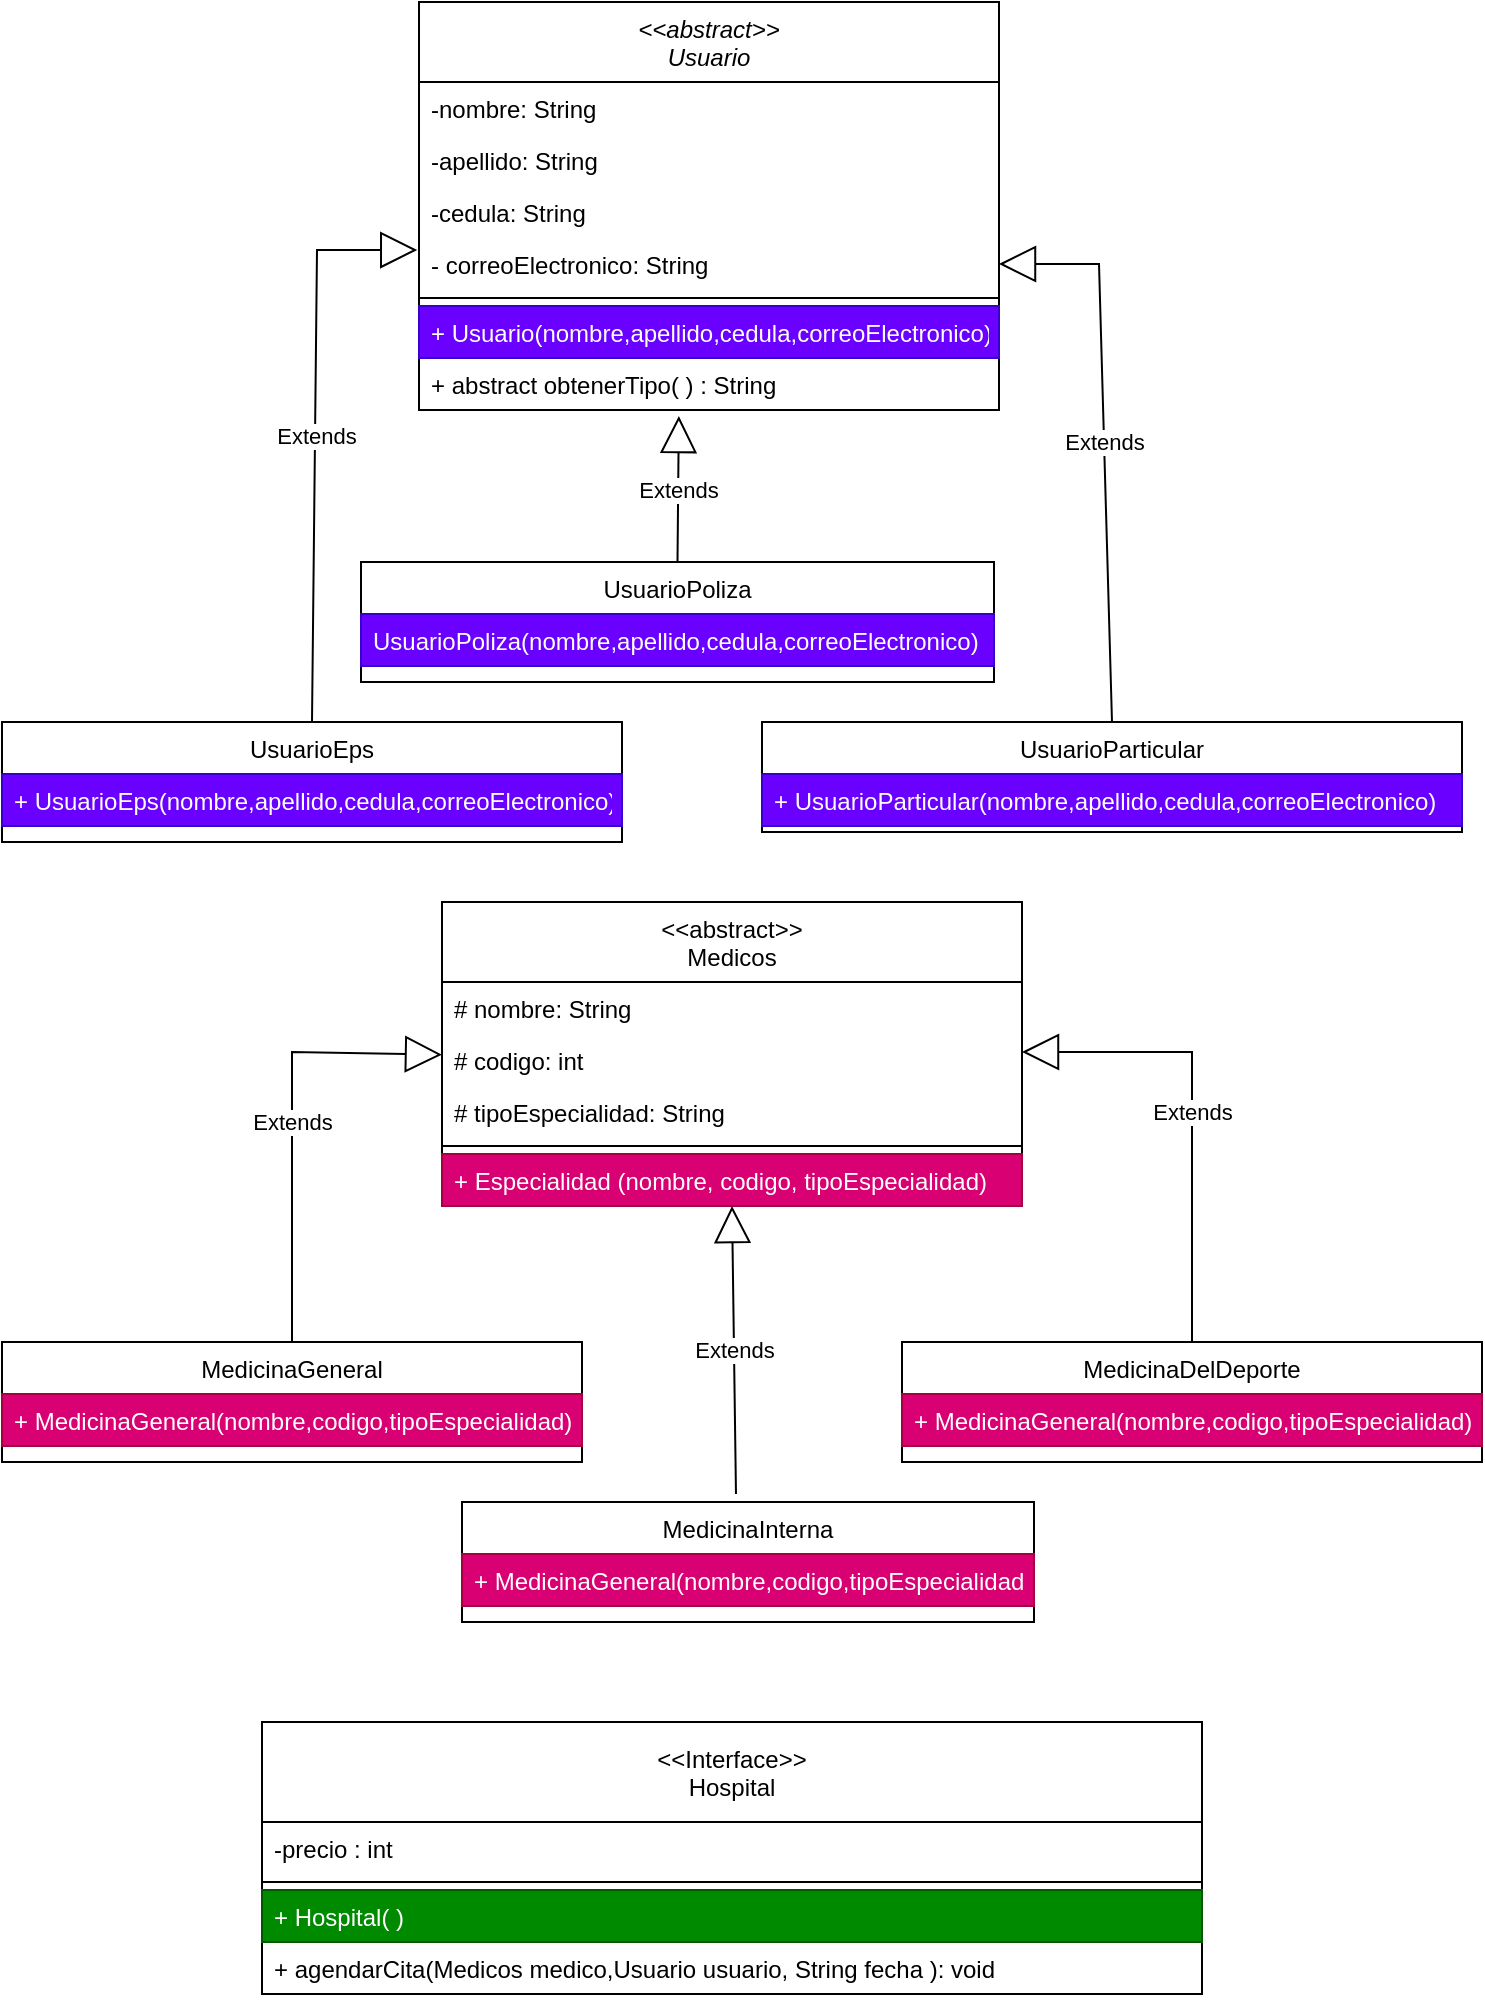 <mxfile version="21.3.5" type="device">
  <diagram id="C5RBs43oDa-KdzZeNtuy" name="Page-1">
    <mxGraphModel dx="1261" dy="678" grid="1" gridSize="10" guides="1" tooltips="1" connect="1" arrows="1" fold="1" page="1" pageScale="1" pageWidth="827" pageHeight="1169" math="0" shadow="0">
      <root>
        <mxCell id="WIyWlLk6GJQsqaUBKTNV-0" />
        <mxCell id="WIyWlLk6GJQsqaUBKTNV-1" parent="WIyWlLk6GJQsqaUBKTNV-0" />
        <mxCell id="zkfFHV4jXpPFQw0GAbJ--0" value="&lt;&lt;abstract&gt;&gt;&#xa;Usuario" style="swimlane;fontStyle=2;align=center;verticalAlign=top;childLayout=stackLayout;horizontal=1;startSize=40;horizontalStack=0;resizeParent=1;resizeLast=0;collapsible=1;marginBottom=0;rounded=0;shadow=0;strokeWidth=1;" parent="WIyWlLk6GJQsqaUBKTNV-1" vertex="1">
          <mxGeometry x="238.5" y="40" width="290" height="204" as="geometry">
            <mxRectangle x="230" y="140" width="160" height="26" as="alternateBounds" />
          </mxGeometry>
        </mxCell>
        <mxCell id="zkfFHV4jXpPFQw0GAbJ--1" value="-nombre: String" style="text;align=left;verticalAlign=top;spacingLeft=4;spacingRight=4;overflow=hidden;rotatable=0;points=[[0,0.5],[1,0.5]];portConstraint=eastwest;" parent="zkfFHV4jXpPFQw0GAbJ--0" vertex="1">
          <mxGeometry y="40" width="290" height="26" as="geometry" />
        </mxCell>
        <mxCell id="zkfFHV4jXpPFQw0GAbJ--2" value="-apellido: String" style="text;align=left;verticalAlign=top;spacingLeft=4;spacingRight=4;overflow=hidden;rotatable=0;points=[[0,0.5],[1,0.5]];portConstraint=eastwest;rounded=0;shadow=0;html=0;" parent="zkfFHV4jXpPFQw0GAbJ--0" vertex="1">
          <mxGeometry y="66" width="290" height="26" as="geometry" />
        </mxCell>
        <mxCell id="zkfFHV4jXpPFQw0GAbJ--3" value="-cedula: String" style="text;align=left;verticalAlign=top;spacingLeft=4;spacingRight=4;overflow=hidden;rotatable=0;points=[[0,0.5],[1,0.5]];portConstraint=eastwest;rounded=0;shadow=0;html=0;" parent="zkfFHV4jXpPFQw0GAbJ--0" vertex="1">
          <mxGeometry y="92" width="290" height="26" as="geometry" />
        </mxCell>
        <mxCell id="yqjmQljvuQCeAuZCZyh6-0" value="- correoElectronico: String" style="text;strokeColor=none;fillColor=none;align=left;verticalAlign=top;spacingLeft=4;spacingRight=4;overflow=hidden;rotatable=0;points=[[0,0.5],[1,0.5]];portConstraint=eastwest;" parent="zkfFHV4jXpPFQw0GAbJ--0" vertex="1">
          <mxGeometry y="118" width="290" height="26" as="geometry" />
        </mxCell>
        <mxCell id="zkfFHV4jXpPFQw0GAbJ--4" value="" style="line;html=1;strokeWidth=1;align=left;verticalAlign=middle;spacingTop=-1;spacingLeft=3;spacingRight=3;rotatable=0;labelPosition=right;points=[];portConstraint=eastwest;" parent="zkfFHV4jXpPFQw0GAbJ--0" vertex="1">
          <mxGeometry y="144" width="290" height="8" as="geometry" />
        </mxCell>
        <mxCell id="zkfFHV4jXpPFQw0GAbJ--5" value="+ Usuario(nombre,apellido,cedula,correoElectronico)" style="text;align=left;verticalAlign=top;spacingLeft=4;spacingRight=4;overflow=hidden;rotatable=0;points=[[0,0.5],[1,0.5]];portConstraint=eastwest;fillColor=#6a00ff;fontColor=#ffffff;strokeColor=#3700CC;" parent="zkfFHV4jXpPFQw0GAbJ--0" vertex="1">
          <mxGeometry y="152" width="290" height="26" as="geometry" />
        </mxCell>
        <mxCell id="yqjmQljvuQCeAuZCZyh6-1" value="+ abstract obtenerTipo( ) : String" style="text;strokeColor=none;fillColor=none;align=left;verticalAlign=top;spacingLeft=4;spacingRight=4;overflow=hidden;rotatable=0;points=[[0,0.5],[1,0.5]];portConstraint=eastwest;" parent="zkfFHV4jXpPFQw0GAbJ--0" vertex="1">
          <mxGeometry y="178" width="290" height="26" as="geometry" />
        </mxCell>
        <mxCell id="zkfFHV4jXpPFQw0GAbJ--6" value="UsuarioEps" style="swimlane;fontStyle=0;align=center;verticalAlign=top;childLayout=stackLayout;horizontal=1;startSize=26;horizontalStack=0;resizeParent=1;resizeLast=0;collapsible=1;marginBottom=0;rounded=0;shadow=0;strokeWidth=1;" parent="WIyWlLk6GJQsqaUBKTNV-1" vertex="1">
          <mxGeometry x="30" y="400" width="310" height="60" as="geometry">
            <mxRectangle x="130" y="380" width="160" height="26" as="alternateBounds" />
          </mxGeometry>
        </mxCell>
        <mxCell id="yqjmQljvuQCeAuZCZyh6-24" value="+ UsuarioEps(nombre,apellido,cedula,correoElectronico)" style="text;strokeColor=#3700CC;fillColor=#6a00ff;align=left;verticalAlign=top;spacingLeft=4;spacingRight=4;overflow=hidden;rotatable=0;points=[[0,0.5],[1,0.5]];portConstraint=eastwest;fontColor=#ffffff;" parent="zkfFHV4jXpPFQw0GAbJ--6" vertex="1">
          <mxGeometry y="26" width="310" height="26" as="geometry" />
        </mxCell>
        <mxCell id="zkfFHV4jXpPFQw0GAbJ--13" value="UsuarioPoliza" style="swimlane;fontStyle=0;align=center;verticalAlign=top;childLayout=stackLayout;horizontal=1;startSize=26;horizontalStack=0;resizeParent=1;resizeLast=0;collapsible=1;marginBottom=0;rounded=0;shadow=0;strokeWidth=1;" parent="WIyWlLk6GJQsqaUBKTNV-1" vertex="1">
          <mxGeometry x="209.5" y="320" width="316.5" height="60" as="geometry">
            <mxRectangle x="340" y="380" width="170" height="26" as="alternateBounds" />
          </mxGeometry>
        </mxCell>
        <mxCell id="yqjmQljvuQCeAuZCZyh6-25" value="UsuarioPoliza(nombre,apellido,cedula,correoElectronico)" style="text;strokeColor=#3700CC;fillColor=#6a00ff;align=left;verticalAlign=top;spacingLeft=4;spacingRight=4;overflow=hidden;rotatable=0;points=[[0,0.5],[1,0.5]];portConstraint=eastwest;fontColor=#ffffff;" parent="zkfFHV4jXpPFQw0GAbJ--13" vertex="1">
          <mxGeometry y="26" width="316.5" height="26" as="geometry" />
        </mxCell>
        <mxCell id="zkfFHV4jXpPFQw0GAbJ--17" value="UsuarioParticular" style="swimlane;fontStyle=0;align=center;verticalAlign=top;childLayout=stackLayout;horizontal=1;startSize=26;horizontalStack=0;resizeParent=1;resizeLast=0;collapsible=1;marginBottom=0;rounded=0;shadow=0;strokeWidth=1;" parent="WIyWlLk6GJQsqaUBKTNV-1" vertex="1">
          <mxGeometry x="410" y="400" width="350" height="55" as="geometry">
            <mxRectangle x="550" y="140" width="160" height="26" as="alternateBounds" />
          </mxGeometry>
        </mxCell>
        <mxCell id="yqjmQljvuQCeAuZCZyh6-26" value="+ UsuarioParticular(nombre,apellido,cedula,correoElectronico)" style="text;strokeColor=#3700CC;fillColor=#6a00ff;align=left;verticalAlign=top;spacingLeft=4;spacingRight=4;overflow=hidden;rotatable=0;points=[[0,0.5],[1,0.5]];portConstraint=eastwest;fontColor=#ffffff;" parent="zkfFHV4jXpPFQw0GAbJ--17" vertex="1">
          <mxGeometry y="26" width="350" height="26" as="geometry" />
        </mxCell>
        <mxCell id="yqjmQljvuQCeAuZCZyh6-2" value="Extends" style="endArrow=block;endSize=16;endFill=0;html=1;rounded=0;exitX=0.5;exitY=0;exitDx=0;exitDy=0;entryX=1;entryY=0.5;entryDx=0;entryDy=0;" parent="WIyWlLk6GJQsqaUBKTNV-1" source="zkfFHV4jXpPFQw0GAbJ--17" target="yqjmQljvuQCeAuZCZyh6-0" edge="1">
          <mxGeometry x="0.003" width="160" relative="1" as="geometry">
            <mxPoint x="408.5" y="290" as="sourcePoint" />
            <mxPoint x="578.5" y="200" as="targetPoint" />
            <Array as="points">
              <mxPoint x="578.5" y="171" />
            </Array>
            <mxPoint as="offset" />
          </mxGeometry>
        </mxCell>
        <mxCell id="yqjmQljvuQCeAuZCZyh6-3" value="Extends" style="endArrow=block;endSize=16;endFill=0;html=1;rounded=0;exitX=0.5;exitY=0;exitDx=0;exitDy=0;entryX=-0.003;entryY=0.231;entryDx=0;entryDy=0;entryPerimeter=0;" parent="WIyWlLk6GJQsqaUBKTNV-1" source="zkfFHV4jXpPFQw0GAbJ--6" target="yqjmQljvuQCeAuZCZyh6-0" edge="1">
          <mxGeometry width="160" relative="1" as="geometry">
            <mxPoint x="118.5" y="320" as="sourcePoint" />
            <mxPoint x="168.5" y="160" as="targetPoint" />
            <Array as="points">
              <mxPoint x="187.5" y="164" />
            </Array>
          </mxGeometry>
        </mxCell>
        <mxCell id="yqjmQljvuQCeAuZCZyh6-4" value="Extends" style="endArrow=block;endSize=16;endFill=0;html=1;rounded=0;entryX=0.448;entryY=1.115;entryDx=0;entryDy=0;entryPerimeter=0;exitX=0.5;exitY=0;exitDx=0;exitDy=0;" parent="WIyWlLk6GJQsqaUBKTNV-1" source="zkfFHV4jXpPFQw0GAbJ--13" target="yqjmQljvuQCeAuZCZyh6-1" edge="1">
          <mxGeometry width="160" relative="1" as="geometry">
            <mxPoint x="378.5" y="360" as="sourcePoint" />
            <mxPoint x="598.5" y="290" as="targetPoint" />
          </mxGeometry>
        </mxCell>
        <mxCell id="yqjmQljvuQCeAuZCZyh6-5" value="&lt;&lt;abstract&gt;&gt;&#xa;Medicos" style="swimlane;fontStyle=0;childLayout=stackLayout;horizontal=1;startSize=40;fillColor=none;horizontalStack=0;resizeParent=1;resizeParentMax=0;resizeLast=0;collapsible=1;marginBottom=0;" parent="WIyWlLk6GJQsqaUBKTNV-1" vertex="1">
          <mxGeometry x="250" y="490" width="290" height="152" as="geometry" />
        </mxCell>
        <mxCell id="yqjmQljvuQCeAuZCZyh6-6" value="# nombre: String" style="text;strokeColor=none;fillColor=none;align=left;verticalAlign=top;spacingLeft=4;spacingRight=4;overflow=hidden;rotatable=0;points=[[0,0.5],[1,0.5]];portConstraint=eastwest;" parent="yqjmQljvuQCeAuZCZyh6-5" vertex="1">
          <mxGeometry y="40" width="290" height="26" as="geometry" />
        </mxCell>
        <mxCell id="yqjmQljvuQCeAuZCZyh6-7" value="# codigo: int" style="text;strokeColor=none;fillColor=none;align=left;verticalAlign=top;spacingLeft=4;spacingRight=4;overflow=hidden;rotatable=0;points=[[0,0.5],[1,0.5]];portConstraint=eastwest;" parent="yqjmQljvuQCeAuZCZyh6-5" vertex="1">
          <mxGeometry y="66" width="290" height="26" as="geometry" />
        </mxCell>
        <mxCell id="yqjmQljvuQCeAuZCZyh6-8" value="# tipoEspecialidad: String" style="text;strokeColor=none;fillColor=none;align=left;verticalAlign=top;spacingLeft=4;spacingRight=4;overflow=hidden;rotatable=0;points=[[0,0.5],[1,0.5]];portConstraint=eastwest;" parent="yqjmQljvuQCeAuZCZyh6-5" vertex="1">
          <mxGeometry y="92" width="290" height="26" as="geometry" />
        </mxCell>
        <mxCell id="yqjmQljvuQCeAuZCZyh6-10" value="" style="line;strokeWidth=1;fillColor=none;align=left;verticalAlign=middle;spacingTop=-1;spacingLeft=3;spacingRight=3;rotatable=0;labelPosition=right;points=[];portConstraint=eastwest;strokeColor=inherit;" parent="yqjmQljvuQCeAuZCZyh6-5" vertex="1">
          <mxGeometry y="118" width="290" height="8" as="geometry" />
        </mxCell>
        <mxCell id="yqjmQljvuQCeAuZCZyh6-9" value="+ Especialidad (nombre, codigo, tipoEspecialidad)" style="text;strokeColor=#A50040;fillColor=#d80073;align=left;verticalAlign=top;spacingLeft=4;spacingRight=4;overflow=hidden;rotatable=0;points=[[0,0.5],[1,0.5]];portConstraint=eastwest;fontColor=#ffffff;" parent="yqjmQljvuQCeAuZCZyh6-5" vertex="1">
          <mxGeometry y="126" width="290" height="26" as="geometry" />
        </mxCell>
        <mxCell id="yqjmQljvuQCeAuZCZyh6-11" value="MedicinaGeneral" style="swimlane;fontStyle=0;align=center;verticalAlign=top;childLayout=stackLayout;horizontal=1;startSize=26;horizontalStack=0;resizeParent=1;resizeLast=0;collapsible=1;marginBottom=0;rounded=0;shadow=0;strokeWidth=1;" parent="WIyWlLk6GJQsqaUBKTNV-1" vertex="1">
          <mxGeometry x="30" y="710" width="290" height="60" as="geometry">
            <mxRectangle x="130" y="380" width="160" height="26" as="alternateBounds" />
          </mxGeometry>
        </mxCell>
        <mxCell id="yqjmQljvuQCeAuZCZyh6-14" value="+ MedicinaGeneral(nombre,codigo,tipoEspecialidad) " style="text;strokeColor=#A50040;fillColor=#d80073;align=left;verticalAlign=top;spacingLeft=4;spacingRight=4;overflow=hidden;rotatable=0;points=[[0,0.5],[1,0.5]];portConstraint=eastwest;fontColor=#ffffff;" parent="yqjmQljvuQCeAuZCZyh6-11" vertex="1">
          <mxGeometry y="26" width="290" height="26" as="geometry" />
        </mxCell>
        <mxCell id="yqjmQljvuQCeAuZCZyh6-12" value="MedicinaInterna" style="swimlane;fontStyle=0;align=center;verticalAlign=top;childLayout=stackLayout;horizontal=1;startSize=26;horizontalStack=0;resizeParent=1;resizeLast=0;collapsible=1;marginBottom=0;rounded=0;shadow=0;strokeWidth=1;" parent="WIyWlLk6GJQsqaUBKTNV-1" vertex="1">
          <mxGeometry x="260" y="790" width="286" height="60" as="geometry">
            <mxRectangle x="130" y="380" width="160" height="26" as="alternateBounds" />
          </mxGeometry>
        </mxCell>
        <mxCell id="yqjmQljvuQCeAuZCZyh6-15" value="+ MedicinaGeneral(nombre,codigo,tipoEspecialidad) " style="text;strokeColor=#A50040;fillColor=#d80073;align=left;verticalAlign=top;spacingLeft=4;spacingRight=4;overflow=hidden;rotatable=0;points=[[0,0.5],[1,0.5]];portConstraint=eastwest;fontColor=#ffffff;" parent="yqjmQljvuQCeAuZCZyh6-12" vertex="1">
          <mxGeometry y="26" width="286" height="26" as="geometry" />
        </mxCell>
        <mxCell id="yqjmQljvuQCeAuZCZyh6-13" value="MedicinaDelDeporte" style="swimlane;fontStyle=0;align=center;verticalAlign=top;childLayout=stackLayout;horizontal=1;startSize=26;horizontalStack=0;resizeParent=1;resizeLast=0;collapsible=1;marginBottom=0;rounded=0;shadow=0;strokeWidth=1;" parent="WIyWlLk6GJQsqaUBKTNV-1" vertex="1">
          <mxGeometry x="480" y="710" width="290" height="60" as="geometry">
            <mxRectangle x="130" y="380" width="160" height="26" as="alternateBounds" />
          </mxGeometry>
        </mxCell>
        <mxCell id="yqjmQljvuQCeAuZCZyh6-16" value="+ MedicinaGeneral(nombre,codigo,tipoEspecialidad) " style="text;strokeColor=#A50040;fillColor=#d80073;align=left;verticalAlign=top;spacingLeft=4;spacingRight=4;overflow=hidden;rotatable=0;points=[[0,0.5],[1,0.5]];portConstraint=eastwest;fontColor=#ffffff;" parent="yqjmQljvuQCeAuZCZyh6-13" vertex="1">
          <mxGeometry y="26" width="290" height="26" as="geometry" />
        </mxCell>
        <mxCell id="yqjmQljvuQCeAuZCZyh6-17" value="Extends" style="endArrow=block;endSize=16;endFill=0;html=1;rounded=0;exitX=0.5;exitY=0;exitDx=0;exitDy=0;" parent="WIyWlLk6GJQsqaUBKTNV-1" source="yqjmQljvuQCeAuZCZyh6-11" target="yqjmQljvuQCeAuZCZyh6-7" edge="1">
          <mxGeometry width="160" relative="1" as="geometry">
            <mxPoint x="49" y="660" as="sourcePoint" />
            <mxPoint x="240" y="560" as="targetPoint" />
            <Array as="points">
              <mxPoint x="175" y="565" />
            </Array>
          </mxGeometry>
        </mxCell>
        <mxCell id="yqjmQljvuQCeAuZCZyh6-18" value="Extends" style="endArrow=block;endSize=16;endFill=0;html=1;rounded=0;entryX=0.5;entryY=1;entryDx=0;entryDy=0;exitX=0.479;exitY=-0.067;exitDx=0;exitDy=0;exitPerimeter=0;" parent="WIyWlLk6GJQsqaUBKTNV-1" source="yqjmQljvuQCeAuZCZyh6-12" target="yqjmQljvuQCeAuZCZyh6-5" edge="1">
          <mxGeometry width="160" relative="1" as="geometry">
            <mxPoint x="310" y="720" as="sourcePoint" />
            <mxPoint x="470" y="720" as="targetPoint" />
          </mxGeometry>
        </mxCell>
        <mxCell id="yqjmQljvuQCeAuZCZyh6-19" value="Extends" style="endArrow=block;endSize=16;endFill=0;html=1;rounded=0;exitX=0.5;exitY=0;exitDx=0;exitDy=0;" parent="WIyWlLk6GJQsqaUBKTNV-1" source="yqjmQljvuQCeAuZCZyh6-13" edge="1">
          <mxGeometry width="160" relative="1" as="geometry">
            <mxPoint x="600" y="670" as="sourcePoint" />
            <mxPoint x="540" y="565" as="targetPoint" />
            <Array as="points">
              <mxPoint x="625" y="565" />
            </Array>
          </mxGeometry>
        </mxCell>
        <mxCell id="yqjmQljvuQCeAuZCZyh6-20" value="&lt;&lt;Interface&gt;&gt;&#xa;Hospital" style="swimlane;fontStyle=0;childLayout=stackLayout;horizontal=1;startSize=50;fillColor=none;horizontalStack=0;resizeParent=1;resizeParentMax=0;resizeLast=0;collapsible=1;marginBottom=0;" parent="WIyWlLk6GJQsqaUBKTNV-1" vertex="1">
          <mxGeometry x="160" y="900" width="470" height="136" as="geometry" />
        </mxCell>
        <mxCell id="yqjmQljvuQCeAuZCZyh6-21" value="-precio : int" style="text;strokeColor=none;fillColor=none;align=left;verticalAlign=top;spacingLeft=4;spacingRight=4;overflow=hidden;rotatable=0;points=[[0,0.5],[1,0.5]];portConstraint=eastwest;" parent="yqjmQljvuQCeAuZCZyh6-20" vertex="1">
          <mxGeometry y="50" width="470" height="26" as="geometry" />
        </mxCell>
        <mxCell id="yqjmQljvuQCeAuZCZyh6-28" value="" style="line;strokeWidth=1;fillColor=none;align=left;verticalAlign=middle;spacingTop=-1;spacingLeft=3;spacingRight=3;rotatable=0;labelPosition=right;points=[];portConstraint=eastwest;strokeColor=inherit;" parent="yqjmQljvuQCeAuZCZyh6-20" vertex="1">
          <mxGeometry y="76" width="470" height="8" as="geometry" />
        </mxCell>
        <mxCell id="yqjmQljvuQCeAuZCZyh6-23" value="+ Hospital( )" style="text;strokeColor=#005700;fillColor=#008a00;align=left;verticalAlign=top;spacingLeft=4;spacingRight=4;overflow=hidden;rotatable=0;points=[[0,0.5],[1,0.5]];portConstraint=eastwest;fontColor=#ffffff;" parent="yqjmQljvuQCeAuZCZyh6-20" vertex="1">
          <mxGeometry y="84" width="470" height="26" as="geometry" />
        </mxCell>
        <mxCell id="yqjmQljvuQCeAuZCZyh6-27" value="+ agendarCita(Medicos medico,Usuario usuario, String fecha ): void" style="text;strokeColor=none;fillColor=none;align=left;verticalAlign=top;spacingLeft=4;spacingRight=4;overflow=hidden;rotatable=0;points=[[0,0.5],[1,0.5]];portConstraint=eastwest;" parent="yqjmQljvuQCeAuZCZyh6-20" vertex="1">
          <mxGeometry y="110" width="470" height="26" as="geometry" />
        </mxCell>
      </root>
    </mxGraphModel>
  </diagram>
</mxfile>
